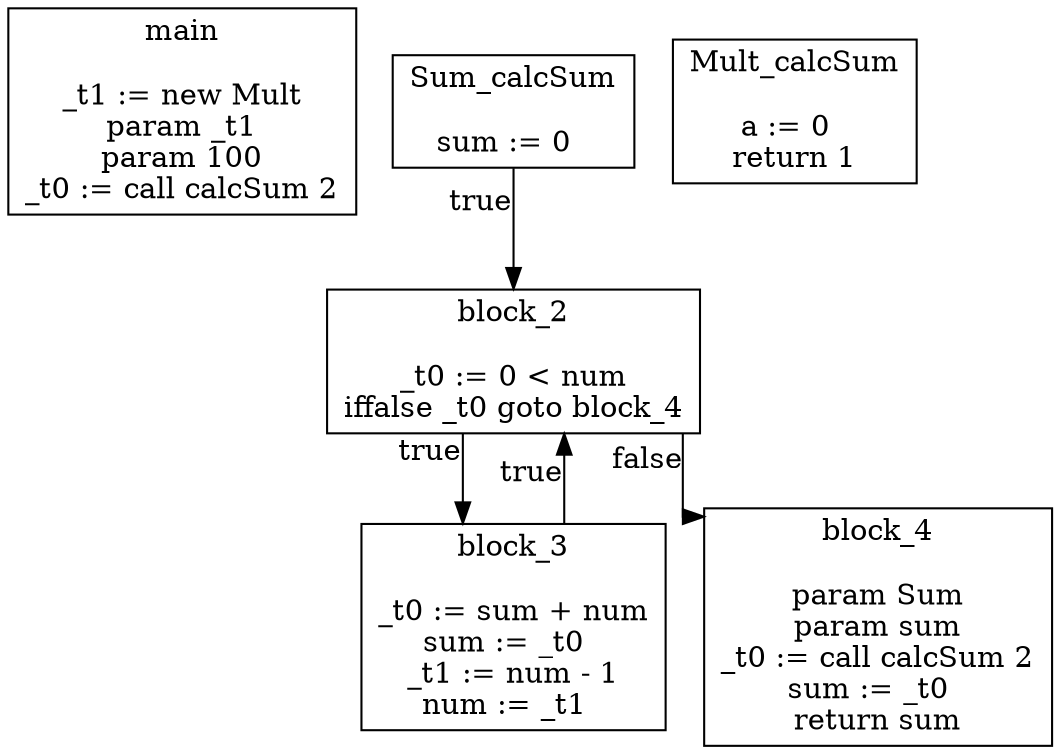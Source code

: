 digraph {
graph [splines=ortho]
node [shape=box]
main [label="main\n\n_t1 := new Mult
param _t1
param 100
_t0 := call calcSum 2
"];
Sum_calcSum [label="Sum_calcSum\n\nsum := 0  
"];
Sum_calcSum->block_2 [xlabel="true"];
block_2 [label="block_2\n\n_t0 := 0 < num
iffalse _t0 goto block_4
"];
block_2->block_3 [xlabel="true"];
block_3 [label="block_3\n\n_t0 := sum + num
sum := _t0  
_t1 := num - 1
num := _t1  
"];
block_3->block_2 [xlabel="true"];
block_2->block_4 [xlabel="false"];
block_4 [label="block_4\n\nparam Sum
param sum
_t0 := call calcSum 2
sum := _t0  
return sum
"];
Mult_calcSum [label="Mult_calcSum\n\na := 0  
return 1
"];
}
